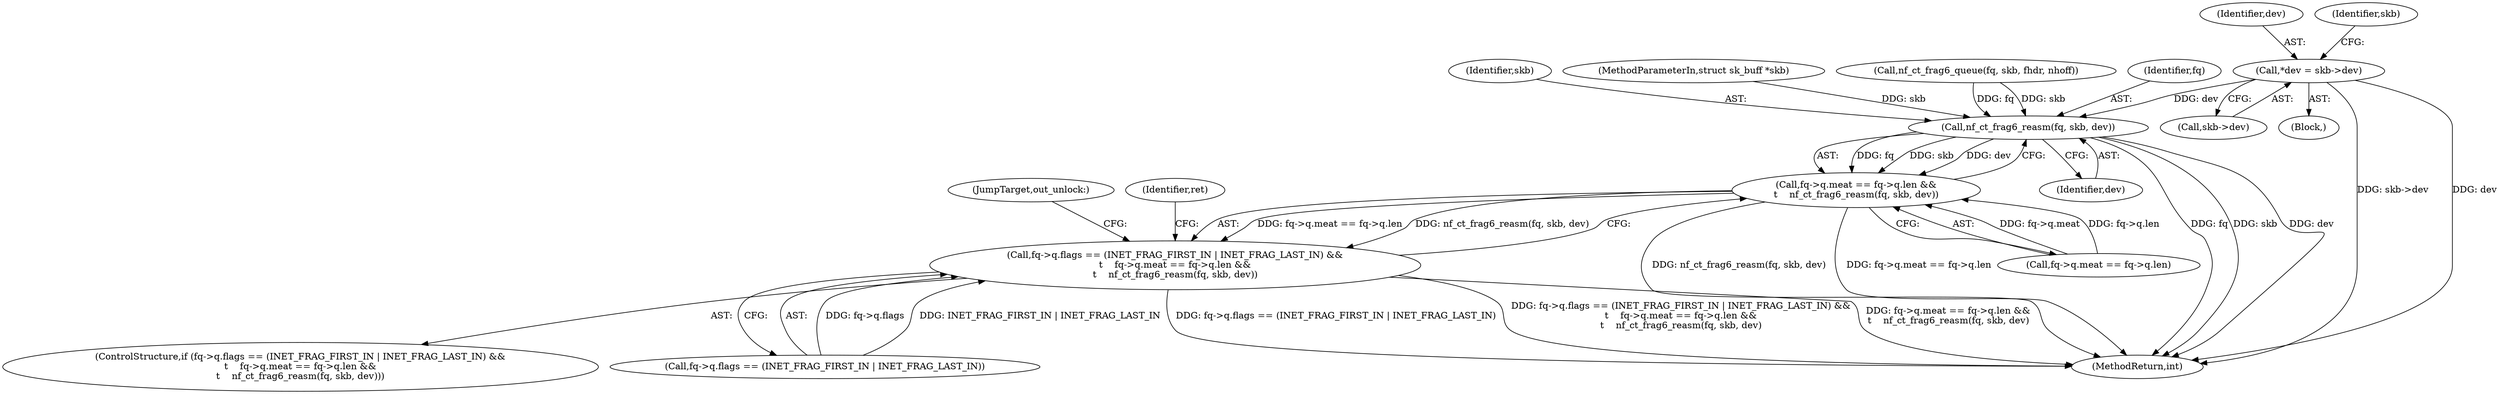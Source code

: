 digraph "0_linux_9b57da0630c9fd36ed7a20fc0f98dc82cc0777fa@pointer" {
"1000108" [label="(Call,*dev = skb->dev)"];
"1000258" [label="(Call,nf_ct_frag6_reasm(fq, skb, dev))"];
"1000246" [label="(Call,fq->q.meat == fq->q.len &&\n\t    nf_ct_frag6_reasm(fq, skb, dev))"];
"1000236" [label="(Call,fq->q.flags == (INET_FRAG_FIRST_IN | INET_FRAG_LAST_IN) &&\n\t    fq->q.meat == fq->q.len &&\n\t    nf_ct_frag6_reasm(fq, skb, dev))"];
"1000110" [label="(Call,skb->dev)"];
"1000258" [label="(Call,nf_ct_frag6_reasm(fq, skb, dev))"];
"1000261" [label="(Identifier,dev)"];
"1000106" [label="(Block,)"];
"1000109" [label="(Identifier,dev)"];
"1000265" [label="(JumpTarget,out_unlock:)"];
"1000236" [label="(Call,fq->q.flags == (INET_FRAG_FIRST_IN | INET_FRAG_LAST_IN) &&\n\t    fq->q.meat == fq->q.len &&\n\t    nf_ct_frag6_reasm(fq, skb, dev))"];
"1000108" [label="(Call,*dev = skb->dev)"];
"1000235" [label="(ControlStructure,if (fq->q.flags == (INET_FRAG_FIRST_IN | INET_FRAG_LAST_IN) &&\n\t    fq->q.meat == fq->q.len &&\n\t    nf_ct_frag6_reasm(fq, skb, dev)))"];
"1000260" [label="(Identifier,skb)"];
"1000246" [label="(Call,fq->q.meat == fq->q.len &&\n\t    nf_ct_frag6_reasm(fq, skb, dev))"];
"1000104" [label="(MethodParameterIn,struct sk_buff *skb)"];
"1000237" [label="(Call,fq->q.flags == (INET_FRAG_FIRST_IN | INET_FRAG_LAST_IN))"];
"1000282" [label="(MethodReturn,int)"];
"1000263" [label="(Identifier,ret)"];
"1000219" [label="(Call,nf_ct_frag6_queue(fq, skb, fhdr, nhoff))"];
"1000247" [label="(Call,fq->q.meat == fq->q.len)"];
"1000259" [label="(Identifier,fq)"];
"1000124" [label="(Identifier,skb)"];
"1000108" -> "1000106"  [label="AST: "];
"1000108" -> "1000110"  [label="CFG: "];
"1000109" -> "1000108"  [label="AST: "];
"1000110" -> "1000108"  [label="AST: "];
"1000124" -> "1000108"  [label="CFG: "];
"1000108" -> "1000282"  [label="DDG: skb->dev"];
"1000108" -> "1000282"  [label="DDG: dev"];
"1000108" -> "1000258"  [label="DDG: dev"];
"1000258" -> "1000246"  [label="AST: "];
"1000258" -> "1000261"  [label="CFG: "];
"1000259" -> "1000258"  [label="AST: "];
"1000260" -> "1000258"  [label="AST: "];
"1000261" -> "1000258"  [label="AST: "];
"1000246" -> "1000258"  [label="CFG: "];
"1000258" -> "1000282"  [label="DDG: fq"];
"1000258" -> "1000282"  [label="DDG: skb"];
"1000258" -> "1000282"  [label="DDG: dev"];
"1000258" -> "1000246"  [label="DDG: fq"];
"1000258" -> "1000246"  [label="DDG: skb"];
"1000258" -> "1000246"  [label="DDG: dev"];
"1000219" -> "1000258"  [label="DDG: fq"];
"1000219" -> "1000258"  [label="DDG: skb"];
"1000104" -> "1000258"  [label="DDG: skb"];
"1000246" -> "1000236"  [label="AST: "];
"1000246" -> "1000247"  [label="CFG: "];
"1000247" -> "1000246"  [label="AST: "];
"1000236" -> "1000246"  [label="CFG: "];
"1000246" -> "1000282"  [label="DDG: nf_ct_frag6_reasm(fq, skb, dev)"];
"1000246" -> "1000282"  [label="DDG: fq->q.meat == fq->q.len"];
"1000246" -> "1000236"  [label="DDG: fq->q.meat == fq->q.len"];
"1000246" -> "1000236"  [label="DDG: nf_ct_frag6_reasm(fq, skb, dev)"];
"1000247" -> "1000246"  [label="DDG: fq->q.meat"];
"1000247" -> "1000246"  [label="DDG: fq->q.len"];
"1000236" -> "1000235"  [label="AST: "];
"1000236" -> "1000237"  [label="CFG: "];
"1000237" -> "1000236"  [label="AST: "];
"1000263" -> "1000236"  [label="CFG: "];
"1000265" -> "1000236"  [label="CFG: "];
"1000236" -> "1000282"  [label="DDG: fq->q.flags == (INET_FRAG_FIRST_IN | INET_FRAG_LAST_IN)"];
"1000236" -> "1000282"  [label="DDG: fq->q.flags == (INET_FRAG_FIRST_IN | INET_FRAG_LAST_IN) &&\n\t    fq->q.meat == fq->q.len &&\n\t    nf_ct_frag6_reasm(fq, skb, dev)"];
"1000236" -> "1000282"  [label="DDG: fq->q.meat == fq->q.len &&\n\t    nf_ct_frag6_reasm(fq, skb, dev)"];
"1000237" -> "1000236"  [label="DDG: fq->q.flags"];
"1000237" -> "1000236"  [label="DDG: INET_FRAG_FIRST_IN | INET_FRAG_LAST_IN"];
}
